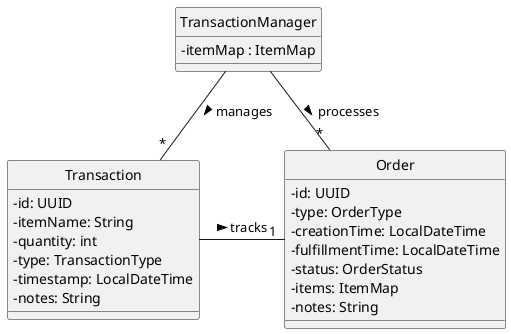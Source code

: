 @startuml

skinparam classAttributeIconSize 0
hide circles

class TransactionManager {
    - itemMap : ItemMap
}

class Transaction {
    - id: UUID
    - itemName: String
    - quantity: int
    - type: TransactionType
    - timestamp: LocalDateTime
    - notes: String
}
class Order {
    - id: UUID
    - type: OrderType
    - creationTime: LocalDateTime
    - fulfillmentTime: LocalDateTime
    - status: OrderStatus
    - items: ItemMap
    - notes: String
}

TransactionManager -- "*" Transaction : manages >
TransactionManager - "*" Order : processes >
Transaction - "1" Order : tracks >

@enduml